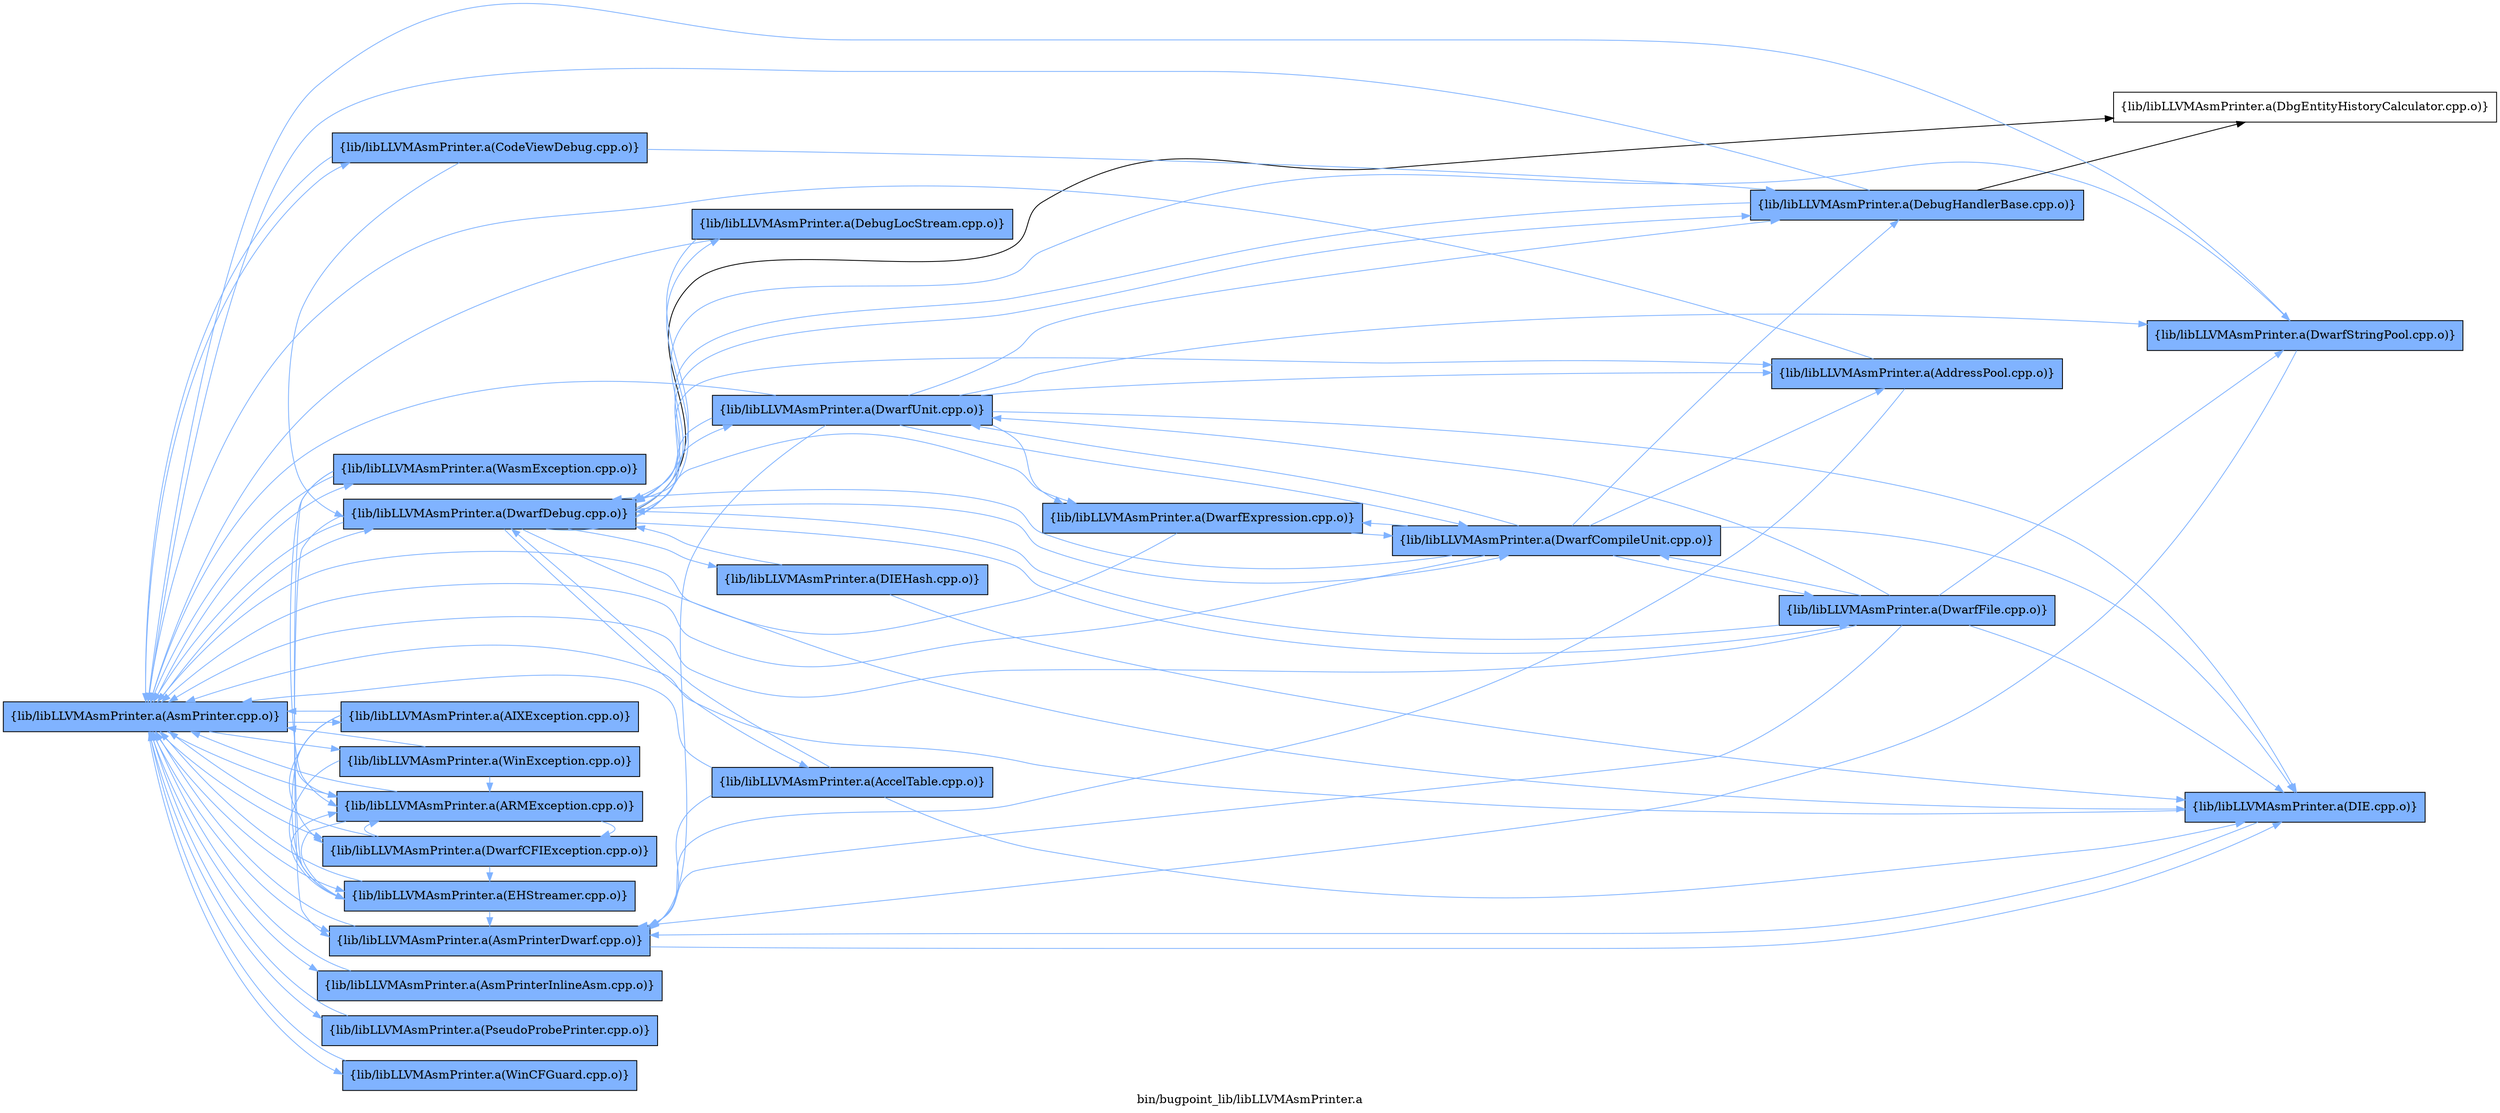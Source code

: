 digraph "bin/bugpoint_lib/libLLVMAsmPrinter.a" {
	label="bin/bugpoint_lib/libLLVMAsmPrinter.a";
	rankdir=LR;
	{ rank=same; Node0x5646d48a2418;  }
	{ rank=same; Node0x5646d48958f8; Node0x5646d4897388; Node0x5646d48966b8; Node0x5646d4896e88; Node0x5646d48998b8; Node0x5646d489a128; Node0x5646d4881498; Node0x5646d4881a88; Node0x5646d488a7c8; Node0x5646d488a4a8; Node0x5646d4889918; Node0x5646d4887758;  }

	Node0x5646d48a2418 [shape=record,shape=box,group=1,style=filled,fillcolor="0.600000 0.5 1",label="{lib/libLLVMAsmPrinter.a(AsmPrinter.cpp.o)}"];
	Node0x5646d48a2418 -> Node0x5646d48958f8[color="0.600000 0.5 1"];
	Node0x5646d48a2418 -> Node0x5646d4897388[color="0.600000 0.5 1"];
	Node0x5646d48a2418 -> Node0x5646d48966b8[color="0.600000 0.5 1"];
	Node0x5646d48a2418 -> Node0x5646d4896e88[color="0.600000 0.5 1"];
	Node0x5646d48a2418 -> Node0x5646d48998b8[color="0.600000 0.5 1"];
	Node0x5646d48a2418 -> Node0x5646d489a128[color="0.600000 0.5 1"];
	Node0x5646d48a2418 -> Node0x5646d4881498[color="0.600000 0.5 1"];
	Node0x5646d48a2418 -> Node0x5646d4881a88[color="0.600000 0.5 1"];
	Node0x5646d48a2418 -> Node0x5646d488a7c8[color="0.600000 0.5 1"];
	Node0x5646d48a2418 -> Node0x5646d488a4a8[color="0.600000 0.5 1"];
	Node0x5646d48a2418 -> Node0x5646d4889918[color="0.600000 0.5 1"];
	Node0x5646d48a2418 -> Node0x5646d4887758[color="0.600000 0.5 1"];
	Node0x5646d48966b8 [shape=record,shape=box,group=1,style=filled,fillcolor="0.600000 0.5 1",label="{lib/libLLVMAsmPrinter.a(AsmPrinterDwarf.cpp.o)}"];
	Node0x5646d48966b8 -> Node0x5646d48a2418[color="0.600000 0.5 1"];
	Node0x5646d48966b8 -> Node0x5646d4898828[color="0.600000 0.5 1"];
	Node0x5646d4896e88 [shape=record,shape=box,group=1,style=filled,fillcolor="0.600000 0.5 1",label="{lib/libLLVMAsmPrinter.a(AsmPrinterInlineAsm.cpp.o)}"];
	Node0x5646d4896e88 -> Node0x5646d48a2418[color="0.600000 0.5 1"];
	Node0x5646d48958f8 [shape=record,shape=box,group=1,style=filled,fillcolor="0.600000 0.5 1",label="{lib/libLLVMAsmPrinter.a(ARMException.cpp.o)}"];
	Node0x5646d48958f8 -> Node0x5646d48a2418[color="0.600000 0.5 1"];
	Node0x5646d48958f8 -> Node0x5646d48998b8[color="0.600000 0.5 1"];
	Node0x5646d48958f8 -> Node0x5646d4881498[color="0.600000 0.5 1"];
	Node0x5646d4897388 [shape=record,shape=box,group=1,style=filled,fillcolor="0.600000 0.5 1",label="{lib/libLLVMAsmPrinter.a(AIXException.cpp.o)}"];
	Node0x5646d4897388 -> Node0x5646d48a2418[color="0.600000 0.5 1"];
	Node0x5646d4897388 -> Node0x5646d48958f8[color="0.600000 0.5 1"];
	Node0x5646d4897388 -> Node0x5646d48998b8[color="0.600000 0.5 1"];
	Node0x5646d4897388 -> Node0x5646d4881498[color="0.600000 0.5 1"];
	Node0x5646d48998b8 [shape=record,shape=box,group=1,style=filled,fillcolor="0.600000 0.5 1",label="{lib/libLLVMAsmPrinter.a(DwarfCFIException.cpp.o)}"];
	Node0x5646d48998b8 -> Node0x5646d48a2418[color="0.600000 0.5 1"];
	Node0x5646d48998b8 -> Node0x5646d48958f8[color="0.600000 0.5 1"];
	Node0x5646d48998b8 -> Node0x5646d4881498[color="0.600000 0.5 1"];
	Node0x5646d489a128 [shape=record,shape=box,group=1,style=filled,fillcolor="0.600000 0.5 1",label="{lib/libLLVMAsmPrinter.a(DwarfDebug.cpp.o)}"];
	Node0x5646d489a128 -> Node0x5646d48a2418[color="0.600000 0.5 1"];
	Node0x5646d489a128 -> Node0x5646d48966b8[color="0.600000 0.5 1"];
	Node0x5646d489a128 -> Node0x5646d4898828[color="0.600000 0.5 1"];
	Node0x5646d489a128 -> Node0x5646d489f038;
	Node0x5646d489a128 -> Node0x5646d489e3b8[color="0.600000 0.5 1"];
	Node0x5646d489a128 -> Node0x5646d489d3c8[color="0.600000 0.5 1"];
	Node0x5646d489a128 -> Node0x5646d489daa8[color="0.600000 0.5 1"];
	Node0x5646d489a128 -> Node0x5646d489cec8[color="0.600000 0.5 1"];
	Node0x5646d489a128 -> Node0x5646d48a1068[color="0.600000 0.5 1"];
	Node0x5646d489a128 -> Node0x5646d48a0848[color="0.600000 0.5 1"];
	Node0x5646d489a128 -> Node0x5646d48a0b18[color="0.600000 0.5 1"];
	Node0x5646d489a128 -> Node0x5646d48a0398[color="0.600000 0.5 1"];
	Node0x5646d489a128 -> Node0x5646d489f218[color="0.600000 0.5 1"];
	Node0x5646d489a128 -> Node0x5646d489f7b8[color="0.600000 0.5 1"];
	Node0x5646d4881498 [shape=record,shape=box,group=1,style=filled,fillcolor="0.600000 0.5 1",label="{lib/libLLVMAsmPrinter.a(EHStreamer.cpp.o)}"];
	Node0x5646d4881498 -> Node0x5646d48a2418[color="0.600000 0.5 1"];
	Node0x5646d4881498 -> Node0x5646d48958f8[color="0.600000 0.5 1"];
	Node0x5646d4881498 -> Node0x5646d48966b8[color="0.600000 0.5 1"];
	Node0x5646d4881a88 [shape=record,shape=box,group=1,style=filled,fillcolor="0.600000 0.5 1",label="{lib/libLLVMAsmPrinter.a(PseudoProbePrinter.cpp.o)}"];
	Node0x5646d4881a88 -> Node0x5646d48a2418[color="0.600000 0.5 1"];
	Node0x5646d488a7c8 [shape=record,shape=box,group=1,style=filled,fillcolor="0.600000 0.5 1",label="{lib/libLLVMAsmPrinter.a(WinCFGuard.cpp.o)}"];
	Node0x5646d488a7c8 -> Node0x5646d48a2418[color="0.600000 0.5 1"];
	Node0x5646d488a4a8 [shape=record,shape=box,group=1,style=filled,fillcolor="0.600000 0.5 1",label="{lib/libLLVMAsmPrinter.a(WinException.cpp.o)}"];
	Node0x5646d488a4a8 -> Node0x5646d48a2418[color="0.600000 0.5 1"];
	Node0x5646d488a4a8 -> Node0x5646d48958f8[color="0.600000 0.5 1"];
	Node0x5646d488a4a8 -> Node0x5646d4881498[color="0.600000 0.5 1"];
	Node0x5646d4889918 [shape=record,shape=box,group=1,style=filled,fillcolor="0.600000 0.5 1",label="{lib/libLLVMAsmPrinter.a(CodeViewDebug.cpp.o)}"];
	Node0x5646d4889918 -> Node0x5646d48a2418[color="0.600000 0.5 1"];
	Node0x5646d4889918 -> Node0x5646d489a128[color="0.600000 0.5 1"];
	Node0x5646d4889918 -> Node0x5646d489e3b8[color="0.600000 0.5 1"];
	Node0x5646d4887758 [shape=record,shape=box,group=1,style=filled,fillcolor="0.600000 0.5 1",label="{lib/libLLVMAsmPrinter.a(WasmException.cpp.o)}"];
	Node0x5646d4887758 -> Node0x5646d48a2418[color="0.600000 0.5 1"];
	Node0x5646d4887758 -> Node0x5646d48958f8[color="0.600000 0.5 1"];
	Node0x5646d4887758 -> Node0x5646d4881498[color="0.600000 0.5 1"];
	Node0x5646d4898828 [shape=record,shape=box,group=1,style=filled,fillcolor="0.600000 0.5 1",label="{lib/libLLVMAsmPrinter.a(DIE.cpp.o)}"];
	Node0x5646d4898828 -> Node0x5646d48a2418[color="0.600000 0.5 1"];
	Node0x5646d4898828 -> Node0x5646d48966b8[color="0.600000 0.5 1"];
	Node0x5646d489f038 [shape=record,shape=box,group=0,label="{lib/libLLVMAsmPrinter.a(DbgEntityHistoryCalculator.cpp.o)}"];
	Node0x5646d489e3b8 [shape=record,shape=box,group=1,style=filled,fillcolor="0.600000 0.5 1",label="{lib/libLLVMAsmPrinter.a(DebugHandlerBase.cpp.o)}"];
	Node0x5646d489e3b8 -> Node0x5646d48a2418[color="0.600000 0.5 1"];
	Node0x5646d489e3b8 -> Node0x5646d489a128[color="0.600000 0.5 1"];
	Node0x5646d489e3b8 -> Node0x5646d489f038;
	Node0x5646d489d3c8 [shape=record,shape=box,group=1,style=filled,fillcolor="0.600000 0.5 1",label="{lib/libLLVMAsmPrinter.a(DwarfCompileUnit.cpp.o)}"];
	Node0x5646d489d3c8 -> Node0x5646d48a2418[color="0.600000 0.5 1"];
	Node0x5646d489d3c8 -> Node0x5646d4898828[color="0.600000 0.5 1"];
	Node0x5646d489d3c8 -> Node0x5646d489a128[color="0.600000 0.5 1"];
	Node0x5646d489d3c8 -> Node0x5646d489e3b8[color="0.600000 0.5 1"];
	Node0x5646d489d3c8 -> Node0x5646d489daa8[color="0.600000 0.5 1"];
	Node0x5646d489d3c8 -> Node0x5646d48a0b18[color="0.600000 0.5 1"];
	Node0x5646d489d3c8 -> Node0x5646d48a0398[color="0.600000 0.5 1"];
	Node0x5646d489d3c8 -> Node0x5646d489f7b8[color="0.600000 0.5 1"];
	Node0x5646d489daa8 [shape=record,shape=box,group=1,style=filled,fillcolor="0.600000 0.5 1",label="{lib/libLLVMAsmPrinter.a(AddressPool.cpp.o)}"];
	Node0x5646d489daa8 -> Node0x5646d48a2418[color="0.600000 0.5 1"];
	Node0x5646d489daa8 -> Node0x5646d48966b8[color="0.600000 0.5 1"];
	Node0x5646d489cec8 [shape=record,shape=box,group=1,style=filled,fillcolor="0.600000 0.5 1",label="{lib/libLLVMAsmPrinter.a(AccelTable.cpp.o)}"];
	Node0x5646d489cec8 -> Node0x5646d48a2418[color="0.600000 0.5 1"];
	Node0x5646d489cec8 -> Node0x5646d48966b8[color="0.600000 0.5 1"];
	Node0x5646d489cec8 -> Node0x5646d4898828[color="0.600000 0.5 1"];
	Node0x5646d489cec8 -> Node0x5646d489a128[color="0.600000 0.5 1"];
	Node0x5646d48a1068 [shape=record,shape=box,group=1,style=filled,fillcolor="0.600000 0.5 1",label="{lib/libLLVMAsmPrinter.a(DebugLocStream.cpp.o)}"];
	Node0x5646d48a1068 -> Node0x5646d48a2418[color="0.600000 0.5 1"];
	Node0x5646d48a1068 -> Node0x5646d489a128[color="0.600000 0.5 1"];
	Node0x5646d48a0848 [shape=record,shape=box,group=1,style=filled,fillcolor="0.600000 0.5 1",label="{lib/libLLVMAsmPrinter.a(DIEHash.cpp.o)}"];
	Node0x5646d48a0848 -> Node0x5646d4898828[color="0.600000 0.5 1"];
	Node0x5646d48a0848 -> Node0x5646d489a128[color="0.600000 0.5 1"];
	Node0x5646d48a0b18 [shape=record,shape=box,group=1,style=filled,fillcolor="0.600000 0.5 1",label="{lib/libLLVMAsmPrinter.a(DwarfExpression.cpp.o)}"];
	Node0x5646d48a0b18 -> Node0x5646d48a2418[color="0.600000 0.5 1"];
	Node0x5646d48a0b18 -> Node0x5646d489d3c8[color="0.600000 0.5 1"];
	Node0x5646d48a0398 [shape=record,shape=box,group=1,style=filled,fillcolor="0.600000 0.5 1",label="{lib/libLLVMAsmPrinter.a(DwarfFile.cpp.o)}"];
	Node0x5646d48a0398 -> Node0x5646d48a2418[color="0.600000 0.5 1"];
	Node0x5646d48a0398 -> Node0x5646d48966b8[color="0.600000 0.5 1"];
	Node0x5646d48a0398 -> Node0x5646d4898828[color="0.600000 0.5 1"];
	Node0x5646d48a0398 -> Node0x5646d489a128[color="0.600000 0.5 1"];
	Node0x5646d48a0398 -> Node0x5646d489d3c8[color="0.600000 0.5 1"];
	Node0x5646d48a0398 -> Node0x5646d489f218[color="0.600000 0.5 1"];
	Node0x5646d48a0398 -> Node0x5646d489f7b8[color="0.600000 0.5 1"];
	Node0x5646d489f218 [shape=record,shape=box,group=1,style=filled,fillcolor="0.600000 0.5 1",label="{lib/libLLVMAsmPrinter.a(DwarfStringPool.cpp.o)}"];
	Node0x5646d489f218 -> Node0x5646d48a2418[color="0.600000 0.5 1"];
	Node0x5646d489f218 -> Node0x5646d48966b8[color="0.600000 0.5 1"];
	Node0x5646d489f7b8 [shape=record,shape=box,group=1,style=filled,fillcolor="0.600000 0.5 1",label="{lib/libLLVMAsmPrinter.a(DwarfUnit.cpp.o)}"];
	Node0x5646d489f7b8 -> Node0x5646d48a2418[color="0.600000 0.5 1"];
	Node0x5646d489f7b8 -> Node0x5646d48966b8[color="0.600000 0.5 1"];
	Node0x5646d489f7b8 -> Node0x5646d4898828[color="0.600000 0.5 1"];
	Node0x5646d489f7b8 -> Node0x5646d489a128[color="0.600000 0.5 1"];
	Node0x5646d489f7b8 -> Node0x5646d489e3b8[color="0.600000 0.5 1"];
	Node0x5646d489f7b8 -> Node0x5646d489d3c8[color="0.600000 0.5 1"];
	Node0x5646d489f7b8 -> Node0x5646d489daa8[color="0.600000 0.5 1"];
	Node0x5646d489f7b8 -> Node0x5646d48a0b18[color="0.600000 0.5 1"];
	Node0x5646d489f7b8 -> Node0x5646d489f218[color="0.600000 0.5 1"];
}
